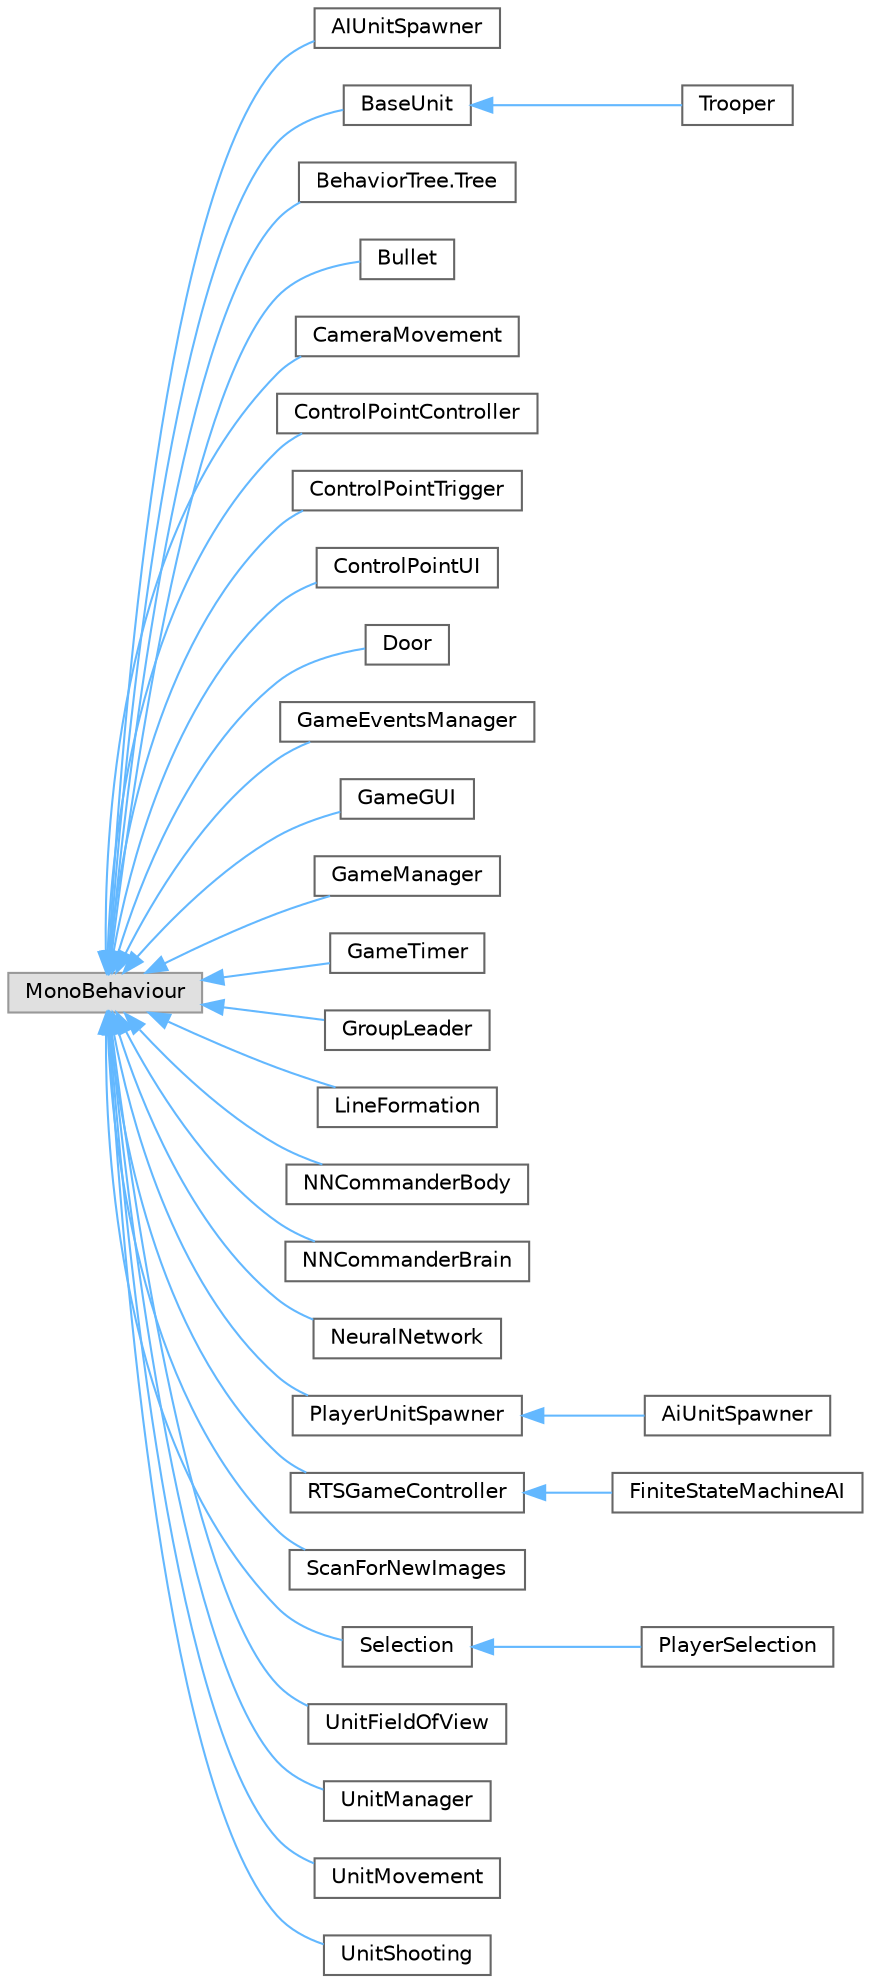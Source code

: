 digraph "Graphical Class Hierarchy"
{
 // LATEX_PDF_SIZE
  bgcolor="transparent";
  edge [fontname=Helvetica,fontsize=10,labelfontname=Helvetica,labelfontsize=10];
  node [fontname=Helvetica,fontsize=10,shape=box,height=0.2,width=0.4];
  rankdir="LR";
  Node0 [label="MonoBehaviour",height=0.2,width=0.4,color="grey60", fillcolor="#E0E0E0", style="filled",tooltip=" "];
  Node0 -> Node1 [dir="back",color="steelblue1",style="solid"];
  Node1 [label="AIUnitSpawner",height=0.2,width=0.4,color="grey40", fillcolor="white", style="filled",URL="$class_a_i_unit_spawner.html",tooltip=" "];
  Node0 -> Node2 [dir="back",color="steelblue1",style="solid"];
  Node2 [label="BaseUnit",height=0.2,width=0.4,color="grey40", fillcolor="white", style="filled",URL="$class_base_unit.html",tooltip=" "];
  Node2 -> Node3 [dir="back",color="steelblue1",style="solid"];
  Node3 [label="Trooper",height=0.2,width=0.4,color="grey40", fillcolor="white", style="filled",URL="$class_trooper.html",tooltip=" "];
  Node0 -> Node4 [dir="back",color="steelblue1",style="solid"];
  Node4 [label="BehaviorTree.Tree",height=0.2,width=0.4,color="grey40", fillcolor="white", style="filled",URL="$class_behavior_tree_1_1_tree.html",tooltip=" "];
  Node0 -> Node5 [dir="back",color="steelblue1",style="solid"];
  Node5 [label="Bullet",height=0.2,width=0.4,color="grey40", fillcolor="white", style="filled",URL="$class_bullet.html",tooltip=" "];
  Node0 -> Node6 [dir="back",color="steelblue1",style="solid"];
  Node6 [label="CameraMovement",height=0.2,width=0.4,color="grey40", fillcolor="white", style="filled",URL="$class_camera_movement.html",tooltip=" "];
  Node0 -> Node7 [dir="back",color="steelblue1",style="solid"];
  Node7 [label="ControlPointController",height=0.2,width=0.4,color="grey40", fillcolor="white", style="filled",URL="$class_control_point_controller.html",tooltip=" "];
  Node0 -> Node8 [dir="back",color="steelblue1",style="solid"];
  Node8 [label="ControlPointTrigger",height=0.2,width=0.4,color="grey40", fillcolor="white", style="filled",URL="$class_control_point_trigger.html",tooltip=" "];
  Node0 -> Node9 [dir="back",color="steelblue1",style="solid"];
  Node9 [label="ControlPointUI",height=0.2,width=0.4,color="grey40", fillcolor="white", style="filled",URL="$class_control_point_u_i.html",tooltip=" "];
  Node0 -> Node10 [dir="back",color="steelblue1",style="solid"];
  Node10 [label="Door",height=0.2,width=0.4,color="grey40", fillcolor="white", style="filled",URL="$class_door.html",tooltip=" "];
  Node0 -> Node11 [dir="back",color="steelblue1",style="solid"];
  Node11 [label="GameEventsManager",height=0.2,width=0.4,color="grey40", fillcolor="white", style="filled",URL="$class_game_events_manager.html",tooltip=" "];
  Node0 -> Node12 [dir="back",color="steelblue1",style="solid"];
  Node12 [label="GameGUI",height=0.2,width=0.4,color="grey40", fillcolor="white", style="filled",URL="$class_game_g_u_i.html",tooltip=" "];
  Node0 -> Node13 [dir="back",color="steelblue1",style="solid"];
  Node13 [label="GameManager",height=0.2,width=0.4,color="grey40", fillcolor="white", style="filled",URL="$class_game_manager.html",tooltip=" "];
  Node0 -> Node14 [dir="back",color="steelblue1",style="solid"];
  Node14 [label="GameTimer",height=0.2,width=0.4,color="grey40", fillcolor="white", style="filled",URL="$class_game_timer.html",tooltip=" "];
  Node0 -> Node15 [dir="back",color="steelblue1",style="solid"];
  Node15 [label="GroupLeader",height=0.2,width=0.4,color="grey40", fillcolor="white", style="filled",URL="$class_group_leader.html",tooltip="Adapted from EezehDev Coordinated Formations"];
  Node0 -> Node16 [dir="back",color="steelblue1",style="solid"];
  Node16 [label="LineFormation",height=0.2,width=0.4,color="grey40", fillcolor="white", style="filled",URL="$class_line_formation.html",tooltip=" "];
  Node0 -> Node17 [dir="back",color="steelblue1",style="solid"];
  Node17 [label="NNCommanderBody",height=0.2,width=0.4,color="grey40", fillcolor="white", style="filled",URL="$class_n_n_commander_body.html",tooltip=" "];
  Node0 -> Node18 [dir="back",color="steelblue1",style="solid"];
  Node18 [label="NNCommanderBrain",height=0.2,width=0.4,color="grey40", fillcolor="white", style="filled",URL="$class_n_n_commander_brain.html",tooltip=" "];
  Node0 -> Node19 [dir="back",color="steelblue1",style="solid"];
  Node19 [label="NeuralNetwork",height=0.2,width=0.4,color="grey40", fillcolor="white", style="filled",URL="$class_neural_network.html",tooltip=" "];
  Node0 -> Node20 [dir="back",color="steelblue1",style="solid"];
  Node20 [label="PlayerUnitSpawner",height=0.2,width=0.4,color="grey40", fillcolor="white", style="filled",URL="$class_player_unit_spawner.html",tooltip=" "];
  Node20 -> Node21 [dir="back",color="steelblue1",style="solid"];
  Node21 [label="AiUnitSpawner",height=0.2,width=0.4,color="grey40", fillcolor="white", style="filled",URL="$class_ai_unit_spawner.html",tooltip=" "];
  Node0 -> Node22 [dir="back",color="steelblue1",style="solid"];
  Node22 [label="RTSGameController",height=0.2,width=0.4,color="grey40", fillcolor="white", style="filled",URL="$class_r_t_s_game_controller.html",tooltip=" "];
  Node22 -> Node23 [dir="back",color="steelblue1",style="solid"];
  Node23 [label="FiniteStateMachineAI",height=0.2,width=0.4,color="grey40", fillcolor="white", style="filled",URL="$class_finite_state_machine_a_i.html",tooltip=" "];
  Node0 -> Node24 [dir="back",color="steelblue1",style="solid"];
  Node24 [label="ScanForNewImages",height=0.2,width=0.4,color="grey40", fillcolor="white", style="filled",URL="$class_scan_for_new_images.html",tooltip=" "];
  Node0 -> Node25 [dir="back",color="steelblue1",style="solid"];
  Node25 [label="Selection",height=0.2,width=0.4,color="grey40", fillcolor="white", style="filled",URL="$class_selection.html",tooltip=" "];
  Node25 -> Node26 [dir="back",color="steelblue1",style="solid"];
  Node26 [label="PlayerSelection",height=0.2,width=0.4,color="grey40", fillcolor="white", style="filled",URL="$class_player_selection.html",tooltip="Adapted from EezehDev Coordinated Formations"];
  Node0 -> Node27 [dir="back",color="steelblue1",style="solid"];
  Node27 [label="UnitFieldOfView",height=0.2,width=0.4,color="grey40", fillcolor="white", style="filled",URL="$class_unit_field_of_view.html",tooltip="Field of view of a single unit"];
  Node0 -> Node28 [dir="back",color="steelblue1",style="solid"];
  Node28 [label="UnitManager",height=0.2,width=0.4,color="grey40", fillcolor="white", style="filled",URL="$class_unit_manager.html",tooltip=" "];
  Node0 -> Node29 [dir="back",color="steelblue1",style="solid"];
  Node29 [label="UnitMovement",height=0.2,width=0.4,color="grey40", fillcolor="white", style="filled",URL="$class_unit_movement.html",tooltip=" "];
  Node0 -> Node30 [dir="back",color="steelblue1",style="solid"];
  Node30 [label="UnitShooting",height=0.2,width=0.4,color="grey40", fillcolor="white", style="filled",URL="$class_unit_shooting.html",tooltip=" "];
}
